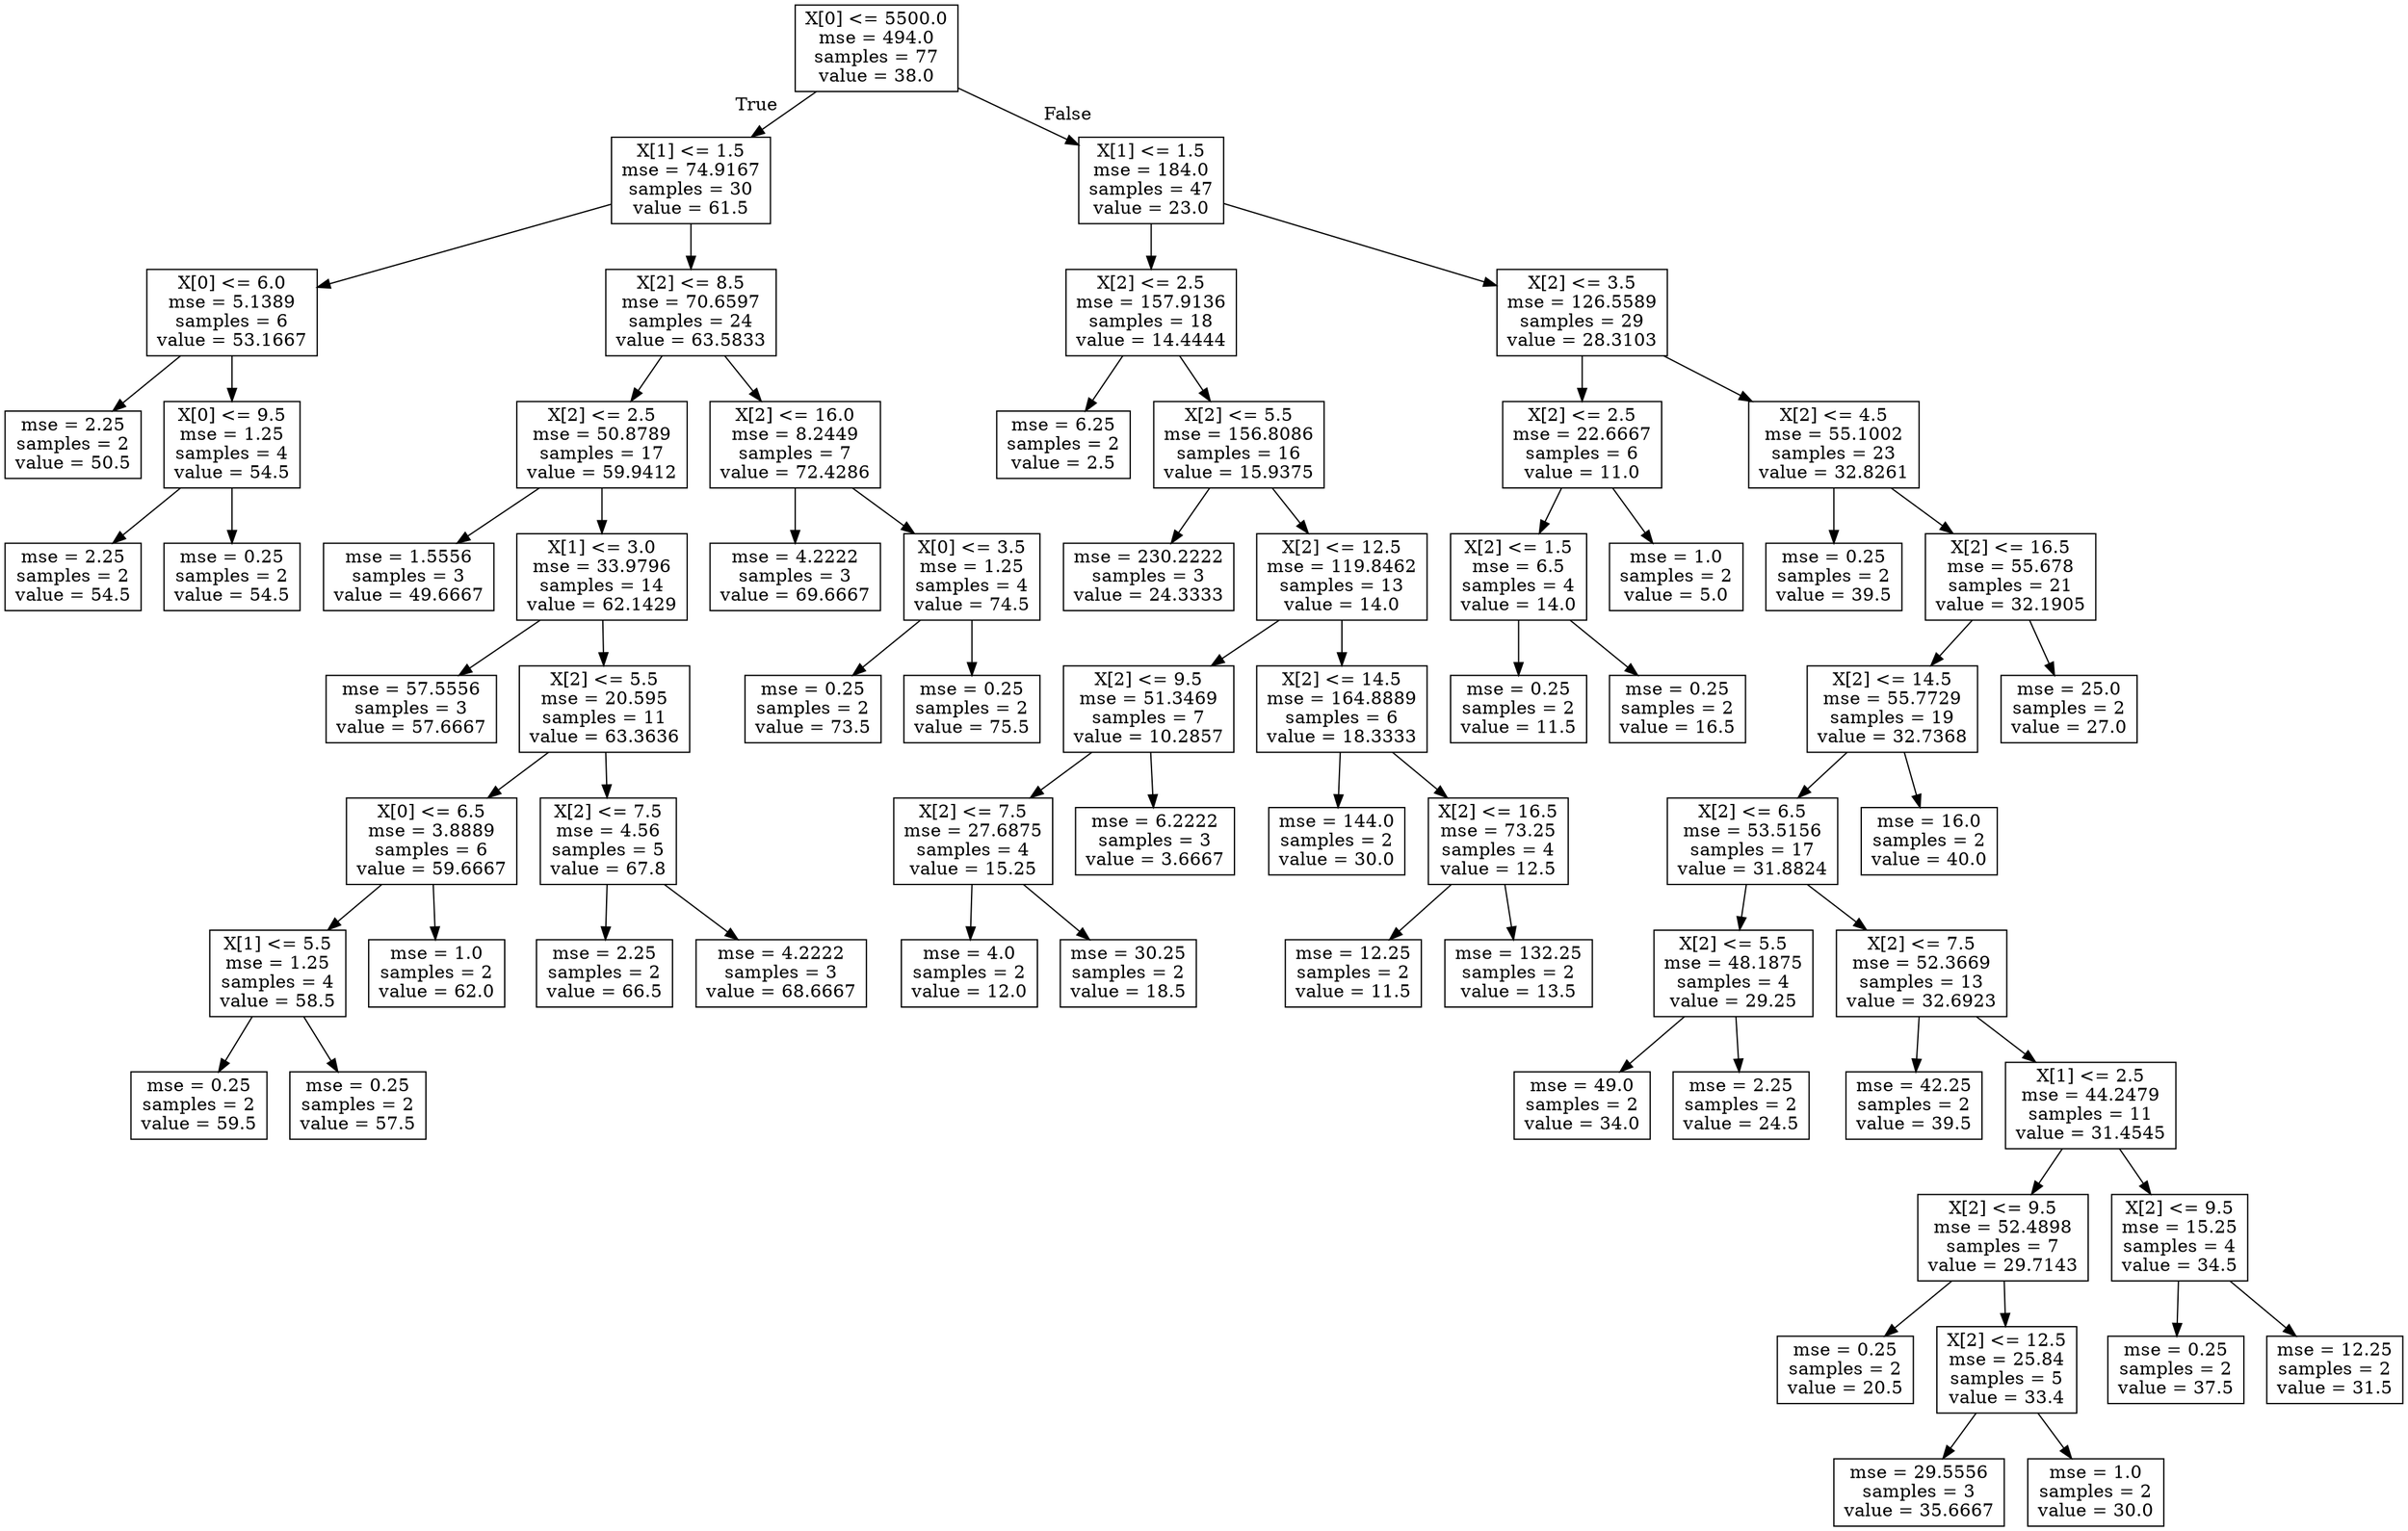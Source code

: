 digraph Tree {
node [shape=box] ;
0 [label="X[0] <= 5500.0\nmse = 494.0\nsamples = 77\nvalue = 38.0"] ;
1 [label="X[1] <= 1.5\nmse = 74.9167\nsamples = 30\nvalue = 61.5"] ;
0 -> 1 [labeldistance=2.5, labelangle=45, headlabel="True"] ;
2 [label="X[0] <= 6.0\nmse = 5.1389\nsamples = 6\nvalue = 53.1667"] ;
1 -> 2 ;
3 [label="mse = 2.25\nsamples = 2\nvalue = 50.5"] ;
2 -> 3 ;
4 [label="X[0] <= 9.5\nmse = 1.25\nsamples = 4\nvalue = 54.5"] ;
2 -> 4 ;
5 [label="mse = 2.25\nsamples = 2\nvalue = 54.5"] ;
4 -> 5 ;
6 [label="mse = 0.25\nsamples = 2\nvalue = 54.5"] ;
4 -> 6 ;
7 [label="X[2] <= 8.5\nmse = 70.6597\nsamples = 24\nvalue = 63.5833"] ;
1 -> 7 ;
8 [label="X[2] <= 2.5\nmse = 50.8789\nsamples = 17\nvalue = 59.9412"] ;
7 -> 8 ;
9 [label="mse = 1.5556\nsamples = 3\nvalue = 49.6667"] ;
8 -> 9 ;
10 [label="X[1] <= 3.0\nmse = 33.9796\nsamples = 14\nvalue = 62.1429"] ;
8 -> 10 ;
11 [label="mse = 57.5556\nsamples = 3\nvalue = 57.6667"] ;
10 -> 11 ;
12 [label="X[2] <= 5.5\nmse = 20.595\nsamples = 11\nvalue = 63.3636"] ;
10 -> 12 ;
13 [label="X[0] <= 6.5\nmse = 3.8889\nsamples = 6\nvalue = 59.6667"] ;
12 -> 13 ;
14 [label="X[1] <= 5.5\nmse = 1.25\nsamples = 4\nvalue = 58.5"] ;
13 -> 14 ;
15 [label="mse = 0.25\nsamples = 2\nvalue = 59.5"] ;
14 -> 15 ;
16 [label="mse = 0.25\nsamples = 2\nvalue = 57.5"] ;
14 -> 16 ;
17 [label="mse = 1.0\nsamples = 2\nvalue = 62.0"] ;
13 -> 17 ;
18 [label="X[2] <= 7.5\nmse = 4.56\nsamples = 5\nvalue = 67.8"] ;
12 -> 18 ;
19 [label="mse = 2.25\nsamples = 2\nvalue = 66.5"] ;
18 -> 19 ;
20 [label="mse = 4.2222\nsamples = 3\nvalue = 68.6667"] ;
18 -> 20 ;
21 [label="X[2] <= 16.0\nmse = 8.2449\nsamples = 7\nvalue = 72.4286"] ;
7 -> 21 ;
22 [label="mse = 4.2222\nsamples = 3\nvalue = 69.6667"] ;
21 -> 22 ;
23 [label="X[0] <= 3.5\nmse = 1.25\nsamples = 4\nvalue = 74.5"] ;
21 -> 23 ;
24 [label="mse = 0.25\nsamples = 2\nvalue = 73.5"] ;
23 -> 24 ;
25 [label="mse = 0.25\nsamples = 2\nvalue = 75.5"] ;
23 -> 25 ;
26 [label="X[1] <= 1.5\nmse = 184.0\nsamples = 47\nvalue = 23.0"] ;
0 -> 26 [labeldistance=2.5, labelangle=-45, headlabel="False"] ;
27 [label="X[2] <= 2.5\nmse = 157.9136\nsamples = 18\nvalue = 14.4444"] ;
26 -> 27 ;
28 [label="mse = 6.25\nsamples = 2\nvalue = 2.5"] ;
27 -> 28 ;
29 [label="X[2] <= 5.5\nmse = 156.8086\nsamples = 16\nvalue = 15.9375"] ;
27 -> 29 ;
30 [label="mse = 230.2222\nsamples = 3\nvalue = 24.3333"] ;
29 -> 30 ;
31 [label="X[2] <= 12.5\nmse = 119.8462\nsamples = 13\nvalue = 14.0"] ;
29 -> 31 ;
32 [label="X[2] <= 9.5\nmse = 51.3469\nsamples = 7\nvalue = 10.2857"] ;
31 -> 32 ;
33 [label="X[2] <= 7.5\nmse = 27.6875\nsamples = 4\nvalue = 15.25"] ;
32 -> 33 ;
34 [label="mse = 4.0\nsamples = 2\nvalue = 12.0"] ;
33 -> 34 ;
35 [label="mse = 30.25\nsamples = 2\nvalue = 18.5"] ;
33 -> 35 ;
36 [label="mse = 6.2222\nsamples = 3\nvalue = 3.6667"] ;
32 -> 36 ;
37 [label="X[2] <= 14.5\nmse = 164.8889\nsamples = 6\nvalue = 18.3333"] ;
31 -> 37 ;
38 [label="mse = 144.0\nsamples = 2\nvalue = 30.0"] ;
37 -> 38 ;
39 [label="X[2] <= 16.5\nmse = 73.25\nsamples = 4\nvalue = 12.5"] ;
37 -> 39 ;
40 [label="mse = 12.25\nsamples = 2\nvalue = 11.5"] ;
39 -> 40 ;
41 [label="mse = 132.25\nsamples = 2\nvalue = 13.5"] ;
39 -> 41 ;
42 [label="X[2] <= 3.5\nmse = 126.5589\nsamples = 29\nvalue = 28.3103"] ;
26 -> 42 ;
43 [label="X[2] <= 2.5\nmse = 22.6667\nsamples = 6\nvalue = 11.0"] ;
42 -> 43 ;
44 [label="X[2] <= 1.5\nmse = 6.5\nsamples = 4\nvalue = 14.0"] ;
43 -> 44 ;
45 [label="mse = 0.25\nsamples = 2\nvalue = 11.5"] ;
44 -> 45 ;
46 [label="mse = 0.25\nsamples = 2\nvalue = 16.5"] ;
44 -> 46 ;
47 [label="mse = 1.0\nsamples = 2\nvalue = 5.0"] ;
43 -> 47 ;
48 [label="X[2] <= 4.5\nmse = 55.1002\nsamples = 23\nvalue = 32.8261"] ;
42 -> 48 ;
49 [label="mse = 0.25\nsamples = 2\nvalue = 39.5"] ;
48 -> 49 ;
50 [label="X[2] <= 16.5\nmse = 55.678\nsamples = 21\nvalue = 32.1905"] ;
48 -> 50 ;
51 [label="X[2] <= 14.5\nmse = 55.7729\nsamples = 19\nvalue = 32.7368"] ;
50 -> 51 ;
52 [label="X[2] <= 6.5\nmse = 53.5156\nsamples = 17\nvalue = 31.8824"] ;
51 -> 52 ;
53 [label="X[2] <= 5.5\nmse = 48.1875\nsamples = 4\nvalue = 29.25"] ;
52 -> 53 ;
54 [label="mse = 49.0\nsamples = 2\nvalue = 34.0"] ;
53 -> 54 ;
55 [label="mse = 2.25\nsamples = 2\nvalue = 24.5"] ;
53 -> 55 ;
56 [label="X[2] <= 7.5\nmse = 52.3669\nsamples = 13\nvalue = 32.6923"] ;
52 -> 56 ;
57 [label="mse = 42.25\nsamples = 2\nvalue = 39.5"] ;
56 -> 57 ;
58 [label="X[1] <= 2.5\nmse = 44.2479\nsamples = 11\nvalue = 31.4545"] ;
56 -> 58 ;
59 [label="X[2] <= 9.5\nmse = 52.4898\nsamples = 7\nvalue = 29.7143"] ;
58 -> 59 ;
60 [label="mse = 0.25\nsamples = 2\nvalue = 20.5"] ;
59 -> 60 ;
61 [label="X[2] <= 12.5\nmse = 25.84\nsamples = 5\nvalue = 33.4"] ;
59 -> 61 ;
62 [label="mse = 29.5556\nsamples = 3\nvalue = 35.6667"] ;
61 -> 62 ;
63 [label="mse = 1.0\nsamples = 2\nvalue = 30.0"] ;
61 -> 63 ;
64 [label="X[2] <= 9.5\nmse = 15.25\nsamples = 4\nvalue = 34.5"] ;
58 -> 64 ;
65 [label="mse = 0.25\nsamples = 2\nvalue = 37.5"] ;
64 -> 65 ;
66 [label="mse = 12.25\nsamples = 2\nvalue = 31.5"] ;
64 -> 66 ;
67 [label="mse = 16.0\nsamples = 2\nvalue = 40.0"] ;
51 -> 67 ;
68 [label="mse = 25.0\nsamples = 2\nvalue = 27.0"] ;
50 -> 68 ;
}